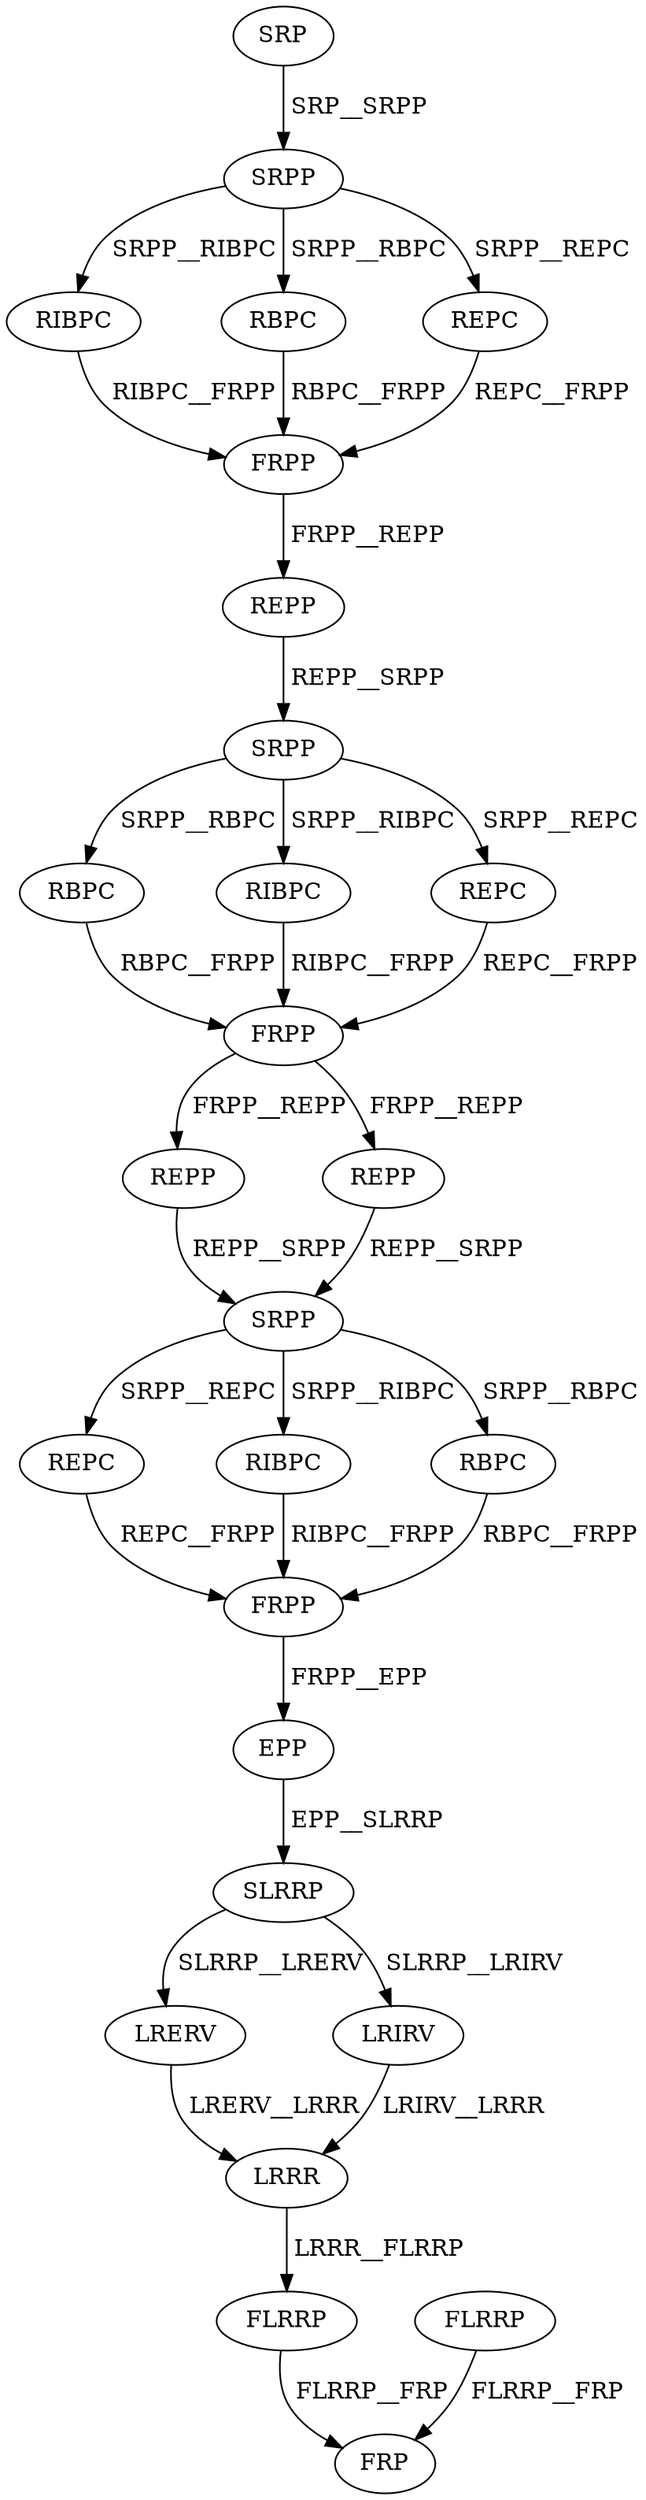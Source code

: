digraph G { 
1 [label="SRP",color=black,fontcolor=black];
2 [label="SRPP",color=black,fontcolor=black];
3 [label="RIBPC",color=black,fontcolor=black];
4 [label="RBPC",color=black,fontcolor=black];
5 [label="REPC",color=black,fontcolor=black];
6 [label="FRPP",color=black,fontcolor=black];
7 [label="REPP",color=black,fontcolor=black];
8 [label="SRPP",color=black,fontcolor=black];
9 [label="RBPC",color=black,fontcolor=black];
10 [label="RIBPC",color=black,fontcolor=black];
11 [label="REPC",color=black,fontcolor=black];
12 [label="FRPP",color=black,fontcolor=black];
13 [label="REPP",color=black,fontcolor=black];
14 [label="REPP",color=black,fontcolor=black];
15 [label="SRPP",color=black,fontcolor=black];
16 [label="REPC",color=black,fontcolor=black];
17 [label="RIBPC",color=black,fontcolor=black];
18 [label="RBPC",color=black,fontcolor=black];
19 [label="FRPP",color=black,fontcolor=black];
20 [label="EPP",color=black,fontcolor=black];
21 [label="SLRRP",color=black,fontcolor=black];
22 [label="LRERV",color=black,fontcolor=black];
23 [label="LRIRV",color=black,fontcolor=black];
24 [label="FLRRP",color=black,fontcolor=black];
25 [label="LRRR",color=black,fontcolor=black];
26 [label="FLRRP",color=black,fontcolor=black];
27 [label="FRP",color=black,fontcolor=black];
1->2[label=" SRP__SRPP",color=black,fontcolor=black];
2->3[label=" SRPP__RIBPC",color=black,fontcolor=black];
2->4[label=" SRPP__RBPC",color=black,fontcolor=black];
2->5[label=" SRPP__REPC",color=black,fontcolor=black];
3->6[label=" RIBPC__FRPP",color=black,fontcolor=black];
4->6[label=" RBPC__FRPP",color=black,fontcolor=black];
5->6[label=" REPC__FRPP",color=black,fontcolor=black];
6->7[label=" FRPP__REPP",color=black,fontcolor=black];
7->8[label=" REPP__SRPP",color=black,fontcolor=black];
8->9[label=" SRPP__RBPC",color=black,fontcolor=black];
8->10[label=" SRPP__RIBPC",color=black,fontcolor=black];
8->11[label=" SRPP__REPC",color=black,fontcolor=black];
9->12[label=" RBPC__FRPP",color=black,fontcolor=black];
10->12[label=" RIBPC__FRPP",color=black,fontcolor=black];
11->12[label=" REPC__FRPP",color=black,fontcolor=black];
12->13[label=" FRPP__REPP",color=black,fontcolor=black];
12->14[label=" FRPP__REPP",color=black,fontcolor=black];
13->15[label=" REPP__SRPP",color=black,fontcolor=black];
14->15[label=" REPP__SRPP",color=black,fontcolor=black];
15->16[label=" SRPP__REPC",color=black,fontcolor=black];
15->17[label=" SRPP__RIBPC",color=black,fontcolor=black];
15->18[label=" SRPP__RBPC",color=black,fontcolor=black];
16->19[label=" REPC__FRPP",color=black,fontcolor=black];
17->19[label=" RIBPC__FRPP",color=black,fontcolor=black];
18->19[label=" RBPC__FRPP",color=black,fontcolor=black];
19->20[label=" FRPP__EPP",color=black,fontcolor=black];
20->21[label=" EPP__SLRRP",color=black,fontcolor=black];
21->22[label=" SLRRP__LRERV",color=black,fontcolor=black];
21->23[label=" SLRRP__LRIRV",color=black,fontcolor=black];
22->25[label=" LRERV__LRRR",color=black,fontcolor=black];
23->25[label=" LRIRV__LRRR",color=black,fontcolor=black];
24->27[label=" FLRRP__FRP",color=black,fontcolor=black];
25->26[label=" LRRR__FLRRP",color=black,fontcolor=black];
26->27[label=" FLRRP__FRP",color=black,fontcolor=black];
}
